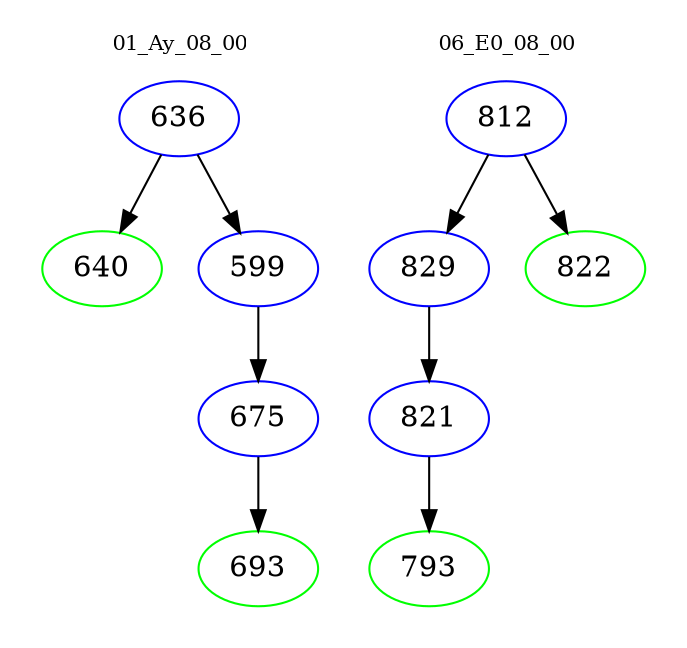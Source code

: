 digraph{
subgraph cluster_0 {
color = white
label = "01_Ay_08_00";
fontsize=10;
T0_636 [label="636", color="blue"]
T0_636 -> T0_640 [color="black"]
T0_640 [label="640", color="green"]
T0_636 -> T0_599 [color="black"]
T0_599 [label="599", color="blue"]
T0_599 -> T0_675 [color="black"]
T0_675 [label="675", color="blue"]
T0_675 -> T0_693 [color="black"]
T0_693 [label="693", color="green"]
}
subgraph cluster_1 {
color = white
label = "06_E0_08_00";
fontsize=10;
T1_812 [label="812", color="blue"]
T1_812 -> T1_829 [color="black"]
T1_829 [label="829", color="blue"]
T1_829 -> T1_821 [color="black"]
T1_821 [label="821", color="blue"]
T1_821 -> T1_793 [color="black"]
T1_793 [label="793", color="green"]
T1_812 -> T1_822 [color="black"]
T1_822 [label="822", color="green"]
}
}
